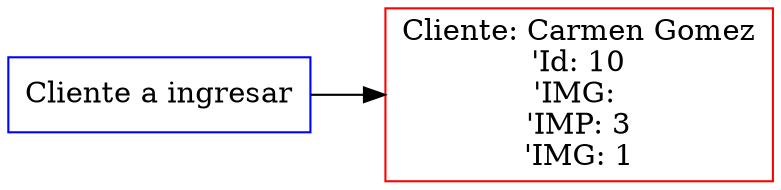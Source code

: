  digraph G {
 rankdir=LR;
 inicio [label="Cliente a ingresar", color="blue", shape="rectangle"];
 node10 [label="Cliente: Carmen Gomez\n'Id: 10\n'IMG: \n'IMP: 3\n'IMG: 1", color="red", shape="rectangle"];
 inicio -> node10 [dir="fordward"];
 }

